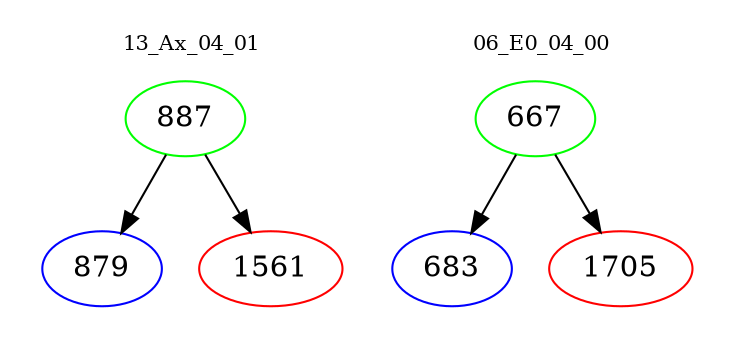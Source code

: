 digraph{
subgraph cluster_0 {
color = white
label = "13_Ax_04_01";
fontsize=10;
T0_887 [label="887", color="green"]
T0_887 -> T0_879 [color="black"]
T0_879 [label="879", color="blue"]
T0_887 -> T0_1561 [color="black"]
T0_1561 [label="1561", color="red"]
}
subgraph cluster_1 {
color = white
label = "06_E0_04_00";
fontsize=10;
T1_667 [label="667", color="green"]
T1_667 -> T1_683 [color="black"]
T1_683 [label="683", color="blue"]
T1_667 -> T1_1705 [color="black"]
T1_1705 [label="1705", color="red"]
}
}
